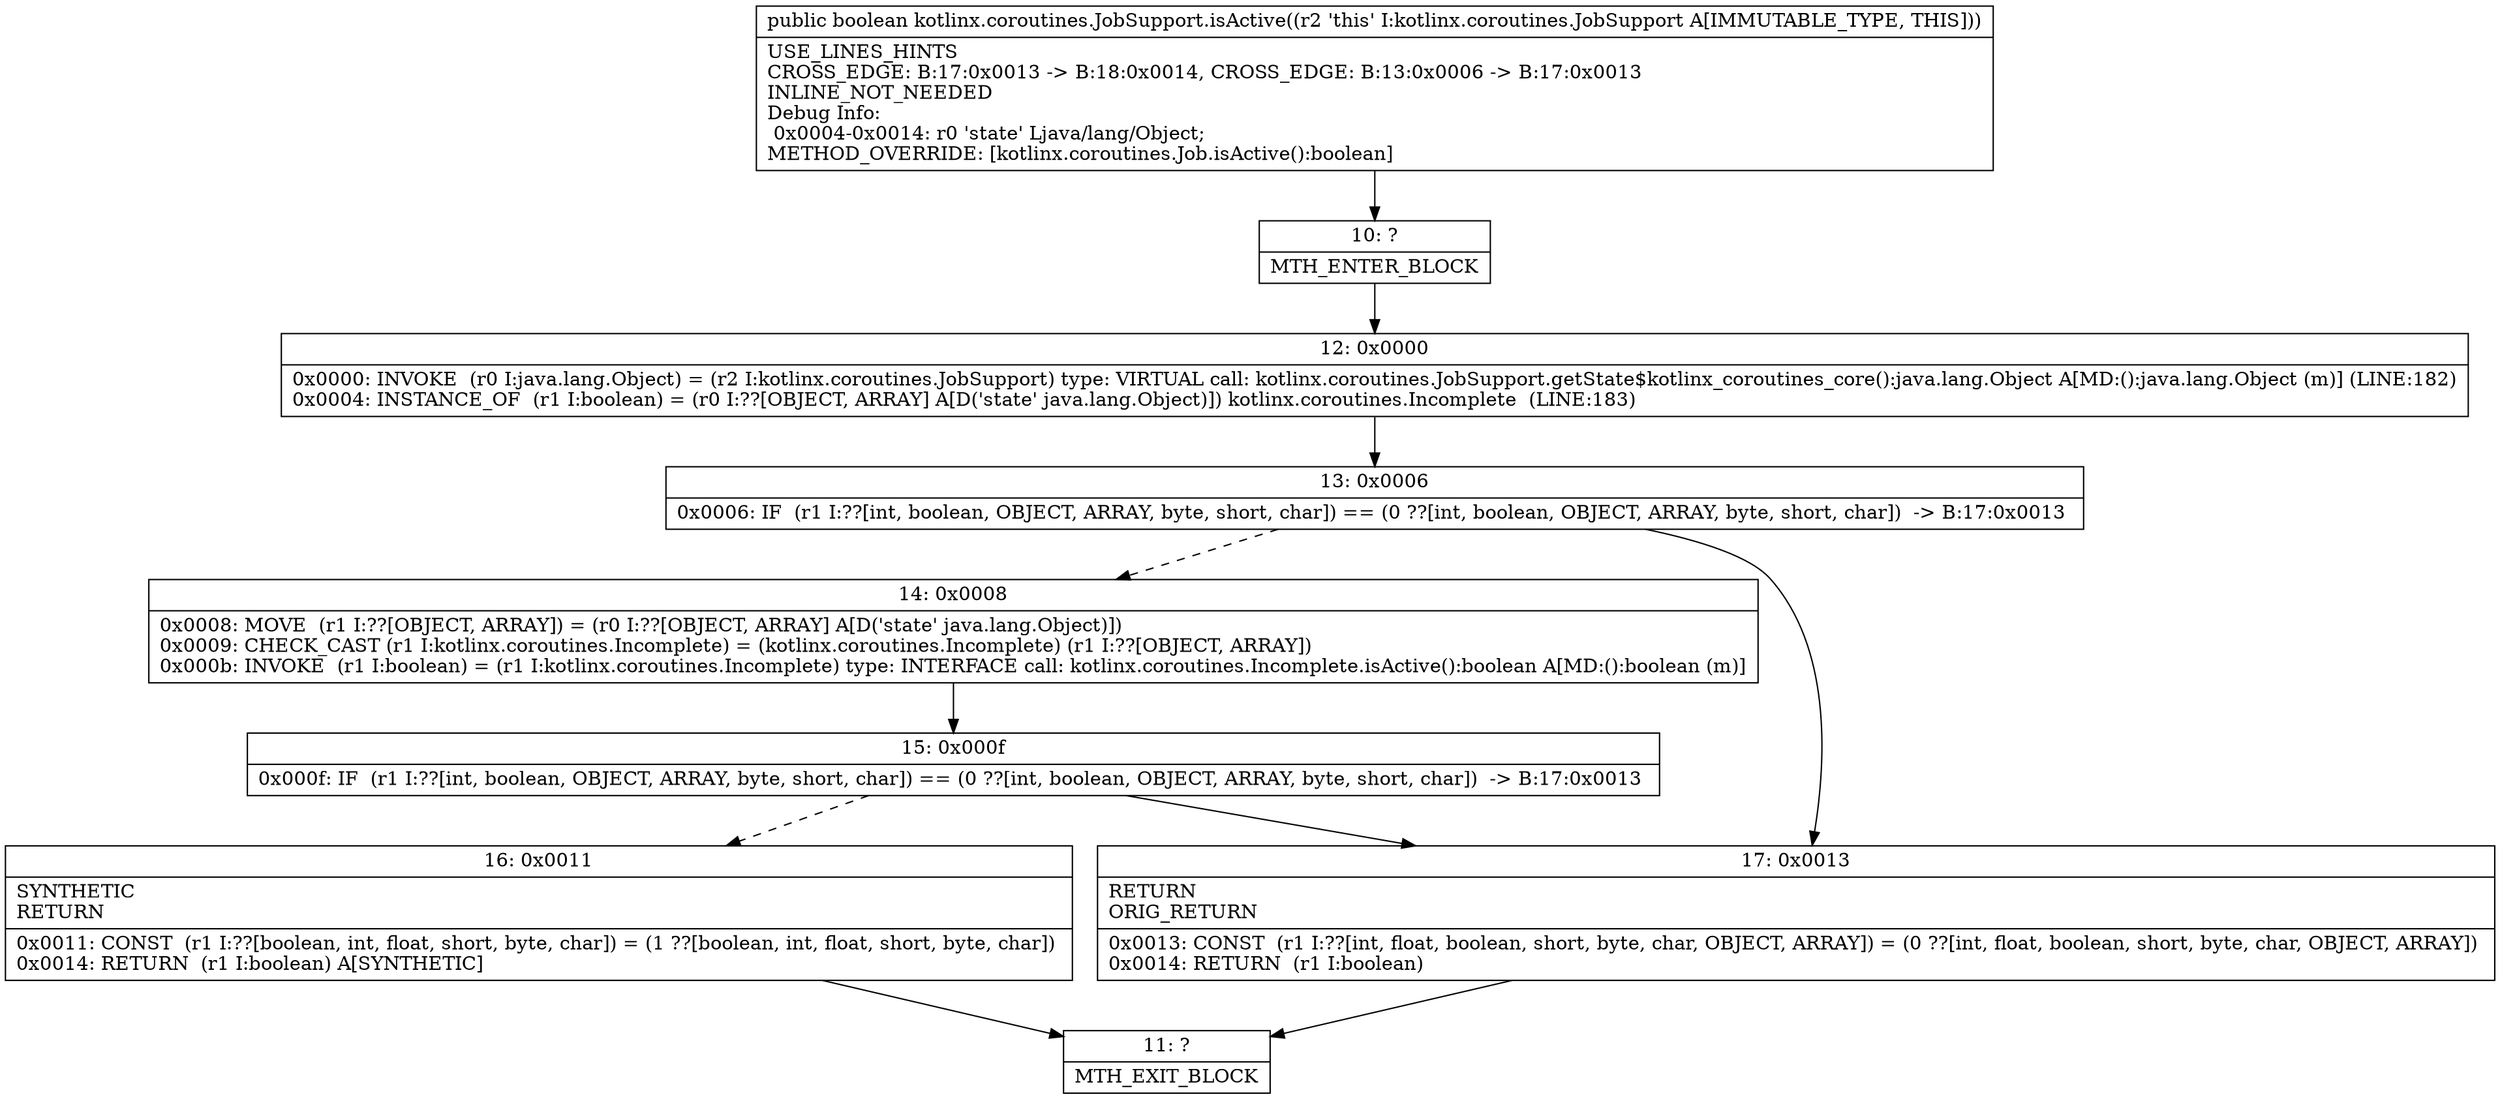 digraph "CFG forkotlinx.coroutines.JobSupport.isActive()Z" {
Node_10 [shape=record,label="{10\:\ ?|MTH_ENTER_BLOCK\l}"];
Node_12 [shape=record,label="{12\:\ 0x0000|0x0000: INVOKE  (r0 I:java.lang.Object) = (r2 I:kotlinx.coroutines.JobSupport) type: VIRTUAL call: kotlinx.coroutines.JobSupport.getState$kotlinx_coroutines_core():java.lang.Object A[MD:():java.lang.Object (m)] (LINE:182)\l0x0004: INSTANCE_OF  (r1 I:boolean) = (r0 I:??[OBJECT, ARRAY] A[D('state' java.lang.Object)]) kotlinx.coroutines.Incomplete  (LINE:183)\l}"];
Node_13 [shape=record,label="{13\:\ 0x0006|0x0006: IF  (r1 I:??[int, boolean, OBJECT, ARRAY, byte, short, char]) == (0 ??[int, boolean, OBJECT, ARRAY, byte, short, char])  \-\> B:17:0x0013 \l}"];
Node_14 [shape=record,label="{14\:\ 0x0008|0x0008: MOVE  (r1 I:??[OBJECT, ARRAY]) = (r0 I:??[OBJECT, ARRAY] A[D('state' java.lang.Object)]) \l0x0009: CHECK_CAST (r1 I:kotlinx.coroutines.Incomplete) = (kotlinx.coroutines.Incomplete) (r1 I:??[OBJECT, ARRAY]) \l0x000b: INVOKE  (r1 I:boolean) = (r1 I:kotlinx.coroutines.Incomplete) type: INTERFACE call: kotlinx.coroutines.Incomplete.isActive():boolean A[MD:():boolean (m)]\l}"];
Node_15 [shape=record,label="{15\:\ 0x000f|0x000f: IF  (r1 I:??[int, boolean, OBJECT, ARRAY, byte, short, char]) == (0 ??[int, boolean, OBJECT, ARRAY, byte, short, char])  \-\> B:17:0x0013 \l}"];
Node_16 [shape=record,label="{16\:\ 0x0011|SYNTHETIC\lRETURN\l|0x0011: CONST  (r1 I:??[boolean, int, float, short, byte, char]) = (1 ??[boolean, int, float, short, byte, char]) \l0x0014: RETURN  (r1 I:boolean) A[SYNTHETIC]\l}"];
Node_11 [shape=record,label="{11\:\ ?|MTH_EXIT_BLOCK\l}"];
Node_17 [shape=record,label="{17\:\ 0x0013|RETURN\lORIG_RETURN\l|0x0013: CONST  (r1 I:??[int, float, boolean, short, byte, char, OBJECT, ARRAY]) = (0 ??[int, float, boolean, short, byte, char, OBJECT, ARRAY]) \l0x0014: RETURN  (r1 I:boolean) \l}"];
MethodNode[shape=record,label="{public boolean kotlinx.coroutines.JobSupport.isActive((r2 'this' I:kotlinx.coroutines.JobSupport A[IMMUTABLE_TYPE, THIS]))  | USE_LINES_HINTS\lCROSS_EDGE: B:17:0x0013 \-\> B:18:0x0014, CROSS_EDGE: B:13:0x0006 \-\> B:17:0x0013\lINLINE_NOT_NEEDED\lDebug Info:\l  0x0004\-0x0014: r0 'state' Ljava\/lang\/Object;\lMETHOD_OVERRIDE: [kotlinx.coroutines.Job.isActive():boolean]\l}"];
MethodNode -> Node_10;Node_10 -> Node_12;
Node_12 -> Node_13;
Node_13 -> Node_14[style=dashed];
Node_13 -> Node_17;
Node_14 -> Node_15;
Node_15 -> Node_16[style=dashed];
Node_15 -> Node_17;
Node_16 -> Node_11;
Node_17 -> Node_11;
}

